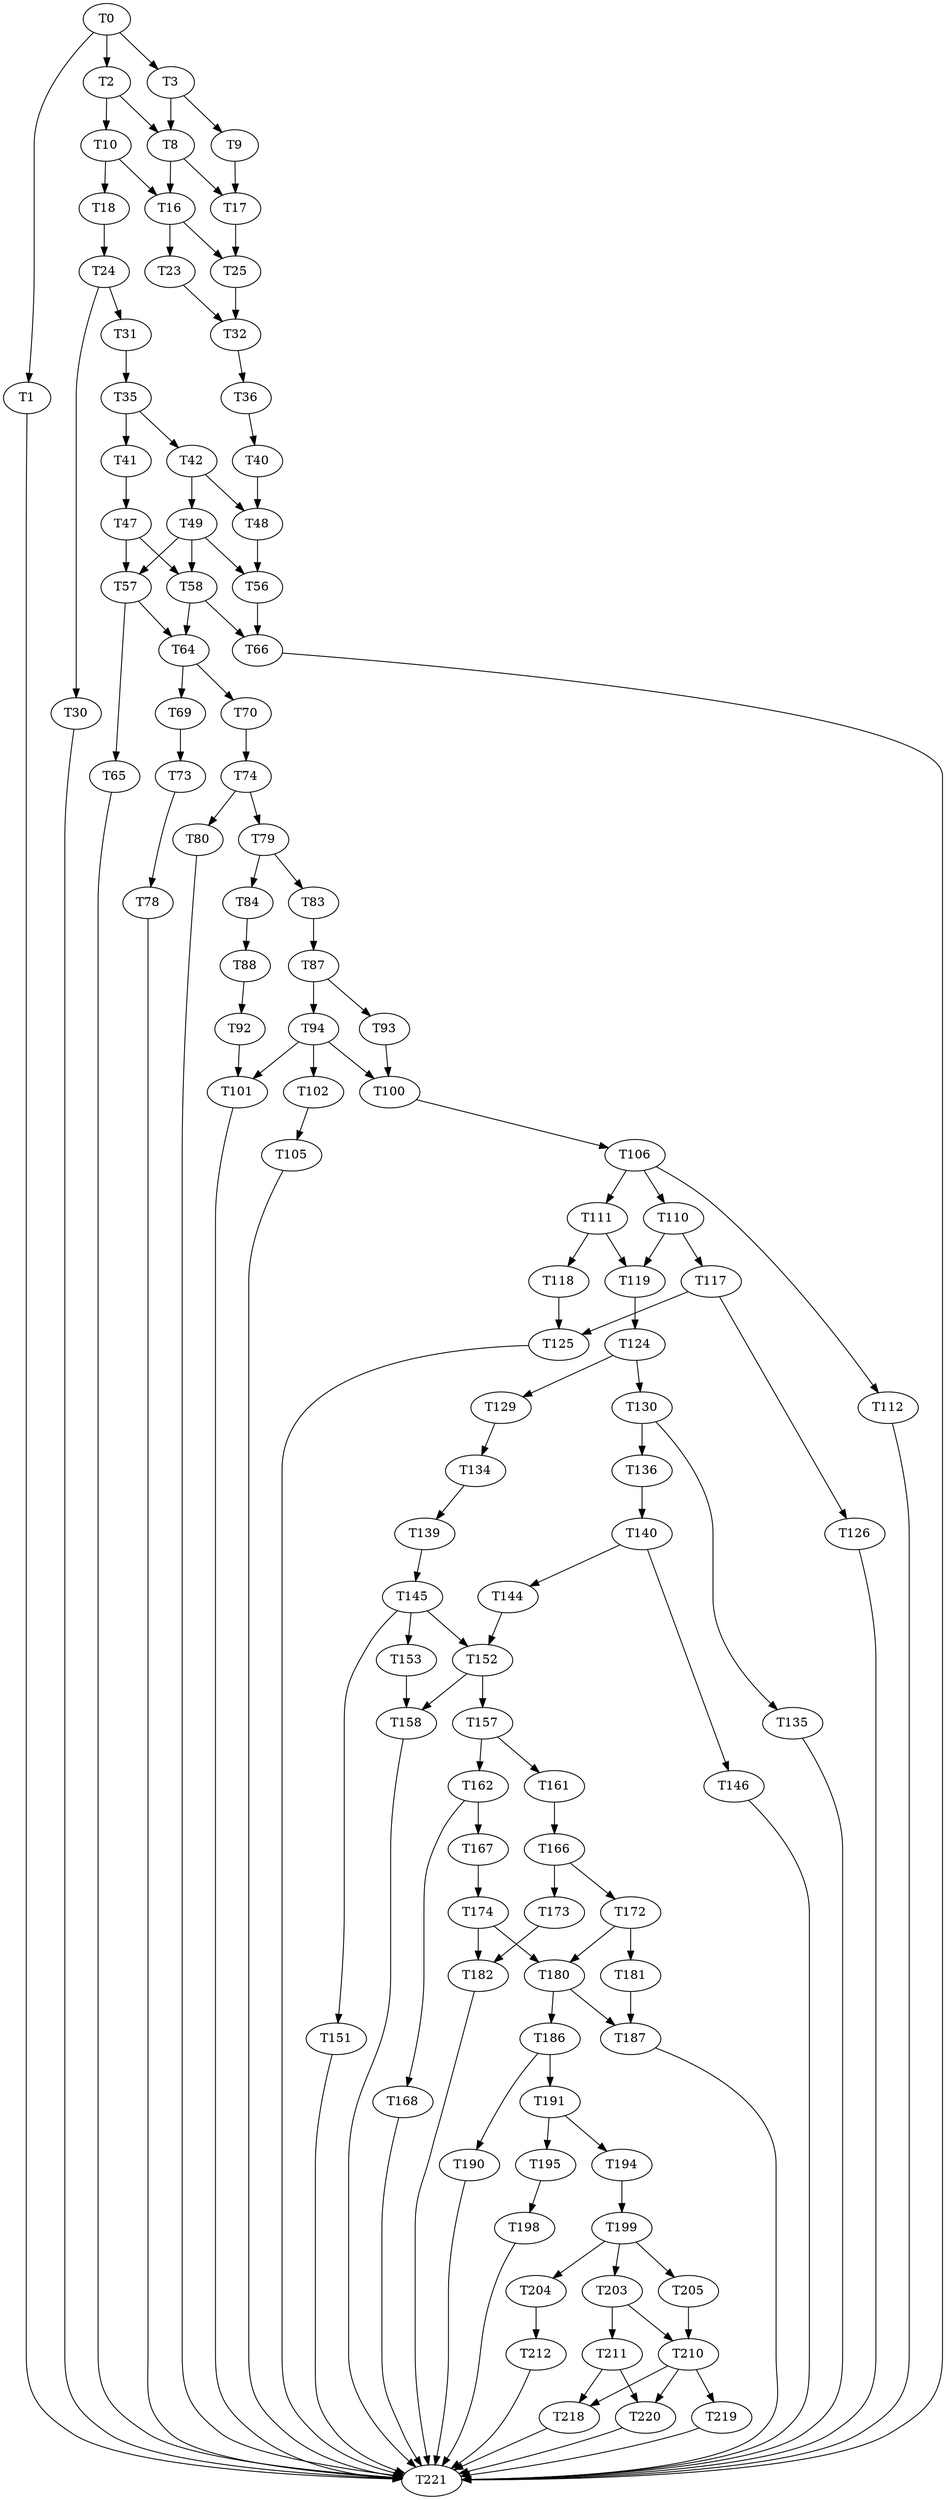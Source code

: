 digraph DAG_Schedule {
  T0 [size="1", overhead="0.0", color="black"]
  T0 -> T1 [size="1", color="black"]
  T0 -> T2 [size="1", color="black"]
  T0 -> T3 [size="1", color="black"]
  T1 [size="79", overhead="0.0", color="black"]
  T1 -> T221 [size="79", color="black"]
  T2 [size="4", overhead="0.01", color="black"]
  T2 -> T10 [size="4", color="black"]
  T2 -> T8 [size="4", color="black"]
  T3 [size="8", overhead="0.1", color="black"]
  T3 -> T9 [size="8", color="black"]
  T3 -> T8 [size="8", color="black"]
  T8 [size="17", overhead="0.08", color="black"]
  T8 -> T17 [size="17", color="black"]
  T8 -> T16 [size="17", color="black"]
  T9 [size="8", overhead="0.03", color="black"]
  T9 -> T17 [size="8", color="black"]
  T10 [size="348", overhead="0.09", color="black"]
  T10 -> T18 [size="348", color="black"]
  T10 -> T16 [size="348", color="black"]
  T16 [size="31", overhead="0.02", color="black"]
  T16 -> T23 [size="31", color="black"]
  T16 -> T25 [size="31", color="black"]
  T17 [size="10", overhead="0.11", color="black"]
  T17 -> T25 [size="10", color="black"]
  T18 [size="1074", overhead="0.16", color="black"]
  T18 -> T24 [size="1074", color="black"]
  T23 [size="232", overhead="0.18", color="black"]
  T23 -> T32 [size="232", color="black"]
  T24 [size="3", overhead="0.14", color="black"]
  T24 -> T31 [size="3", color="black"]
  T24 -> T30 [size="3", color="black"]
  T25 [size="652", overhead="0.17", color="black"]
  T25 -> T32 [size="652", color="black"]
  T30 [size="426", overhead="0.16", color="black"]
  T30 -> T221 [size="426", color="black"]
  T31 [size="9", overhead="0.02", color="black"]
  T31 -> T35 [size="9", color="black"]
  T32 [size="1074", overhead="0.12", color="black"]
  T32 -> T36 [size="1074", color="black"]
  T35 [size="368", overhead="0.14", color="black"]
  T35 -> T41 [size="368", color="black"]
  T35 -> T42 [size="368", color="black"]
  T36 [size="18", overhead="0.0", color="black"]
  T36 -> T40 [size="18", color="black"]
  T40 [size="1", overhead="0.16", color="black"]
  T40 -> T48 [size="1", color="black"]
  T41 [size="29", overhead="0.06", color="black"]
  T41 -> T47 [size="29", color="black"]
  T42 [size="65", overhead="0.08", color="black"]
  T42 -> T49 [size="65", color="black"]
  T42 -> T48 [size="65", color="black"]
  T47 [size="15", overhead="0.12", color="black"]
  T47 -> T58 [size="15", color="black"]
  T47 -> T57 [size="15", color="black"]
  T48 [size="1074", overhead="0.1", color="black"]
  T48 -> T56 [size="1074", color="black"]
  T49 [size="69", overhead="0.19", color="black"]
  T49 -> T58 [size="69", color="black"]
  T49 -> T57 [size="69", color="black"]
  T49 -> T56 [size="69", color="black"]
  T56 [size="465", overhead="0.15", color="black"]
  T56 -> T66 [size="465", color="black"]
  T57 [size="232", overhead="0.11", color="black"]
  T57 -> T64 [size="232", color="black"]
  T57 -> T65 [size="232", color="black"]
  T58 [size="226", overhead="0.1", color="black"]
  T58 -> T66 [size="226", color="black"]
  T58 -> T64 [size="226", color="black"]
  T64 [size="4", overhead="0.15", color="black"]
  T64 -> T69 [size="4", color="black"]
  T64 -> T70 [size="4", color="black"]
  T65 [size="297", overhead="0.03", color="black"]
  T65 -> T221 [size="297", color="black"]
  T66 [size="39", overhead="0.13", color="black"]
  T66 -> T221 [size="39", color="black"]
  T69 [size="5", overhead="0.13", color="black"]
  T69 -> T73 [size="5", color="black"]
  T70 [size="32", overhead="0.05", color="black"]
  T70 -> T74 [size="32", color="black"]
  T73 [size="783", overhead="0.18", color="black"]
  T73 -> T78 [size="783", color="black"]
  T74 [size="1074", overhead="0.07", color="black"]
  T74 -> T80 [size="1074", color="black"]
  T74 -> T79 [size="1074", color="black"]
  T78 [size="18", overhead="0.04", color="black"]
  T78 -> T221 [size="18", color="black"]
  T79 [size="69", overhead="0.12", color="black"]
  T79 -> T84 [size="69", color="black"]
  T79 -> T83 [size="69", color="black"]
  T80 [size="20", overhead="0.14", color="black"]
  T80 -> T221 [size="20", color="black"]
  T83 [size="12", overhead="0.18", color="black"]
  T83 -> T87 [size="12", color="black"]
  T84 [size="190", overhead="0.12", color="black"]
  T84 -> T88 [size="190", color="black"]
  T87 [size="1074", overhead="0.07", color="black"]
  T87 -> T93 [size="1074", color="black"]
  T87 -> T94 [size="1074", color="black"]
  T88 [size="1", overhead="0.01", color="black"]
  T88 -> T92 [size="1", color="black"]
  T92 [size="8", overhead="0.16", color="black"]
  T92 -> T101 [size="8", color="black"]
  T93 [size="180", overhead="0.05", color="black"]
  T93 -> T100 [size="180", color="black"]
  T94 [size="29", overhead="0.15", color="black"]
  T94 -> T100 [size="29", color="black"]
  T94 -> T102 [size="29", color="black"]
  T94 -> T101 [size="29", color="black"]
  T100 [size="1100", overhead="0.09", color="black"]
  T100 -> T106 [size="1100", color="black"]
  T101 [size="279", overhead="0.08", color="black"]
  T101 -> T221 [size="279", color="black"]
  T102 [size="29", overhead="0.2", color="black"]
  T102 -> T105 [size="29", color="black"]
  T105 [size="9", overhead="0.12", color="black"]
  T105 -> T221 [size="9", color="black"]
  T106 [size="10", overhead="0.08", color="black"]
  T106 -> T110 [size="10", color="black"]
  T106 -> T111 [size="10", color="black"]
  T106 -> T112 [size="10", color="black"]
  T110 [size="4", overhead="0.1", color="black"]
  T110 -> T117 [size="4", color="black"]
  T110 -> T119 [size="4", color="black"]
  T111 [size="23", overhead="0.12", color="black"]
  T111 -> T118 [size="23", color="black"]
  T111 -> T119 [size="23", color="black"]
  T112 [size="431", overhead="0.01", color="black"]
  T112 -> T221 [size="431", color="black"]
  T117 [size="29", overhead="0.19", color="black"]
  T117 -> T125 [size="29", color="black"]
  T117 -> T126 [size="29", color="black"]
  T118 [size="550", overhead="0.08", color="black"]
  T118 -> T125 [size="550", color="black"]
  T119 [size="5", overhead="0.04", color="black"]
  T119 -> T124 [size="5", color="black"]
  T124 [size="1", overhead="0.14", color="black"]
  T124 -> T129 [size="1", color="black"]
  T124 -> T130 [size="1", color="black"]
  T125 [size="88", overhead="0.01", color="black"]
  T125 -> T221 [size="88", color="black"]
  T126 [size="298", overhead="0.14", color="black"]
  T126 -> T221 [size="298", color="black"]
  T129 [size="368", overhead="0.19", color="black"]
  T129 -> T134 [size="368", color="black"]
  T130 [size="29", overhead="0.15", color="black"]
  T130 -> T136 [size="29", color="black"]
  T130 -> T135 [size="29", color="black"]
  T134 [size="95", overhead="0.09", color="black"]
  T134 -> T139 [size="95", color="black"]
  T135 [size="19", overhead="0.19", color="black"]
  T135 -> T221 [size="19", color="black"]
  T136 [size="783", overhead="0.18", color="black"]
  T136 -> T140 [size="783", color="black"]
  T139 [size="19", overhead="0.17", color="black"]
  T139 -> T145 [size="19", color="black"]
  T140 [size="29", overhead="0.08", color="black"]
  T140 -> T144 [size="29", color="black"]
  T140 -> T146 [size="29", color="black"]
  T144 [size="740", overhead="0.19", color="black"]
  T144 -> T152 [size="740", color="black"]
  T145 [size="379", overhead="0.01", color="black"]
  T145 -> T151 [size="379", color="black"]
  T145 -> T153 [size="379", color="black"]
  T145 -> T152 [size="379", color="black"]
  T146 [size="1074", overhead="0.01", color="black"]
  T146 -> T221 [size="1074", color="black"]
  T151 [size="3", overhead="0.1", color="black"]
  T151 -> T221 [size="3", color="black"]
  T152 [size="2", overhead="0.19", color="black"]
  T152 -> T157 [size="2", color="black"]
  T152 -> T158 [size="2", color="black"]
  T153 [size="10", overhead="0.08", color="black"]
  T153 -> T158 [size="10", color="black"]
  T157 [size="979", overhead="0.15", color="black"]
  T157 -> T161 [size="979", color="black"]
  T157 -> T162 [size="979", color="black"]
  T158 [size="29", overhead="0.02", color="black"]
  T158 -> T221 [size="29", color="black"]
  T161 [size="216", overhead="0.06", color="black"]
  T161 -> T166 [size="216", color="black"]
  T162 [size="134", overhead="0.18", color="black"]
  T162 -> T168 [size="134", color="black"]
  T162 -> T167 [size="134", color="black"]
  T166 [size="3", overhead="0.12", color="black"]
  T166 -> T173 [size="3", color="black"]
  T166 -> T172 [size="3", color="black"]
  T167 [size="232", overhead="0.19", color="black"]
  T167 -> T174 [size="232", color="black"]
  T168 [size="8", overhead="0.04", color="black"]
  T168 -> T221 [size="8", color="black"]
  T172 [size="18", overhead="0.15", color="black"]
  T172 -> T181 [size="18", color="black"]
  T172 -> T180 [size="18", color="black"]
  T173 [size="1", overhead="0.02", color="black"]
  T173 -> T182 [size="1", color="black"]
  T174 [size="138", overhead="0.1", color="black"]
  T174 -> T182 [size="138", color="black"]
  T174 -> T180 [size="138", color="black"]
  T180 [size="69", overhead="0.04", color="black"]
  T180 -> T186 [size="69", color="black"]
  T180 -> T187 [size="69", color="black"]
  T181 [size="53", overhead="0.17", color="black"]
  T181 -> T187 [size="53", color="black"]
  T182 [size="29", overhead="0.12", color="black"]
  T182 -> T221 [size="29", color="black"]
  T186 [size="5", overhead="0.03", color="black"]
  T186 -> T191 [size="5", color="black"]
  T186 -> T190 [size="5", color="black"]
  T187 [size="31", overhead="0.12", color="black"]
  T187 -> T221 [size="31", color="black"]
  T190 [size="15", overhead="0.13", color="black"]
  T190 -> T221 [size="15", color="black"]
  T191 [size="8", overhead="0.16", color="black"]
  T191 -> T195 [size="8", color="black"]
  T191 -> T194 [size="8", color="black"]
  T194 [size="783", overhead="0.15", color="black"]
  T194 -> T199 [size="783", color="black"]
  T195 [size="1016", overhead="0.08", color="black"]
  T195 -> T198 [size="1016", color="black"]
  T198 [size="29", overhead="0.01", color="black"]
  T198 -> T221 [size="29", color="black"]
  T199 [size="15", overhead="0.14", color="black"]
  T199 -> T203 [size="15", color="black"]
  T199 -> T204 [size="15", color="black"]
  T199 -> T205 [size="15", color="black"]
  T203 [size="437", overhead="0.12", color="black"]
  T203 -> T211 [size="437", color="black"]
  T203 -> T210 [size="437", color="black"]
  T204 [size="232", overhead="0.01", color="black"]
  T204 -> T212 [size="232", color="black"]
  T205 [size="12", overhead="0.05", color="black"]
  T205 -> T210 [size="12", color="black"]
  T210 [size="177", overhead="0.15", color="black"]
  T210 -> T220 [size="177", color="black"]
  T210 -> T219 [size="177", color="black"]
  T210 -> T218 [size="177", color="black"]
  T211 [size="369", overhead="0.08", color="black"]
  T211 -> T220 [size="369", color="black"]
  T211 -> T218 [size="369", color="black"]
  T212 [size="9", overhead="0.01", color="black"]
  T212 -> T221 [size="9", color="black"]
  T218 [size="30", overhead="0.2", color="black"]
  T218 -> T221 [size="30", color="black"]
  T219 [size="250", overhead="0.08", color="black"]
  T219 -> T221 [size="250", color="black"]
  T220 [size="1380", overhead="0.2", color="black"]
  T220 -> T221 [size="1380", color="black"]
  T221 [size="1", overhead="0.0", color="black"]
}
